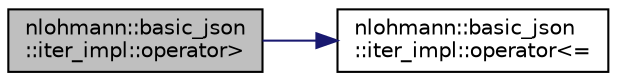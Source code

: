 digraph "nlohmann::basic_json::iter_impl::operator&gt;"
{
 // LATEX_PDF_SIZE
  edge [fontname="Helvetica",fontsize="10",labelfontname="Helvetica",labelfontsize="10"];
  node [fontname="Helvetica",fontsize="10",shape=record];
  rankdir="LR";
  Node45 [label="nlohmann::basic_json\l::iter_impl::operator\>",height=0.2,width=0.4,color="black", fillcolor="grey75", style="filled", fontcolor="black",tooltip="comparison: greater than"];
  Node45 -> Node46 [color="midnightblue",fontsize="10",style="solid",fontname="Helvetica"];
  Node46 [label="nlohmann::basic_json\l::iter_impl::operator\<=",height=0.2,width=0.4,color="black", fillcolor="white", style="filled",URL="$classnlohmann_1_1basic__json_1_1iter__impl.html#a5ed57d38f57f669f5788cea881772403",tooltip="comparison: less than or equal"];
}
